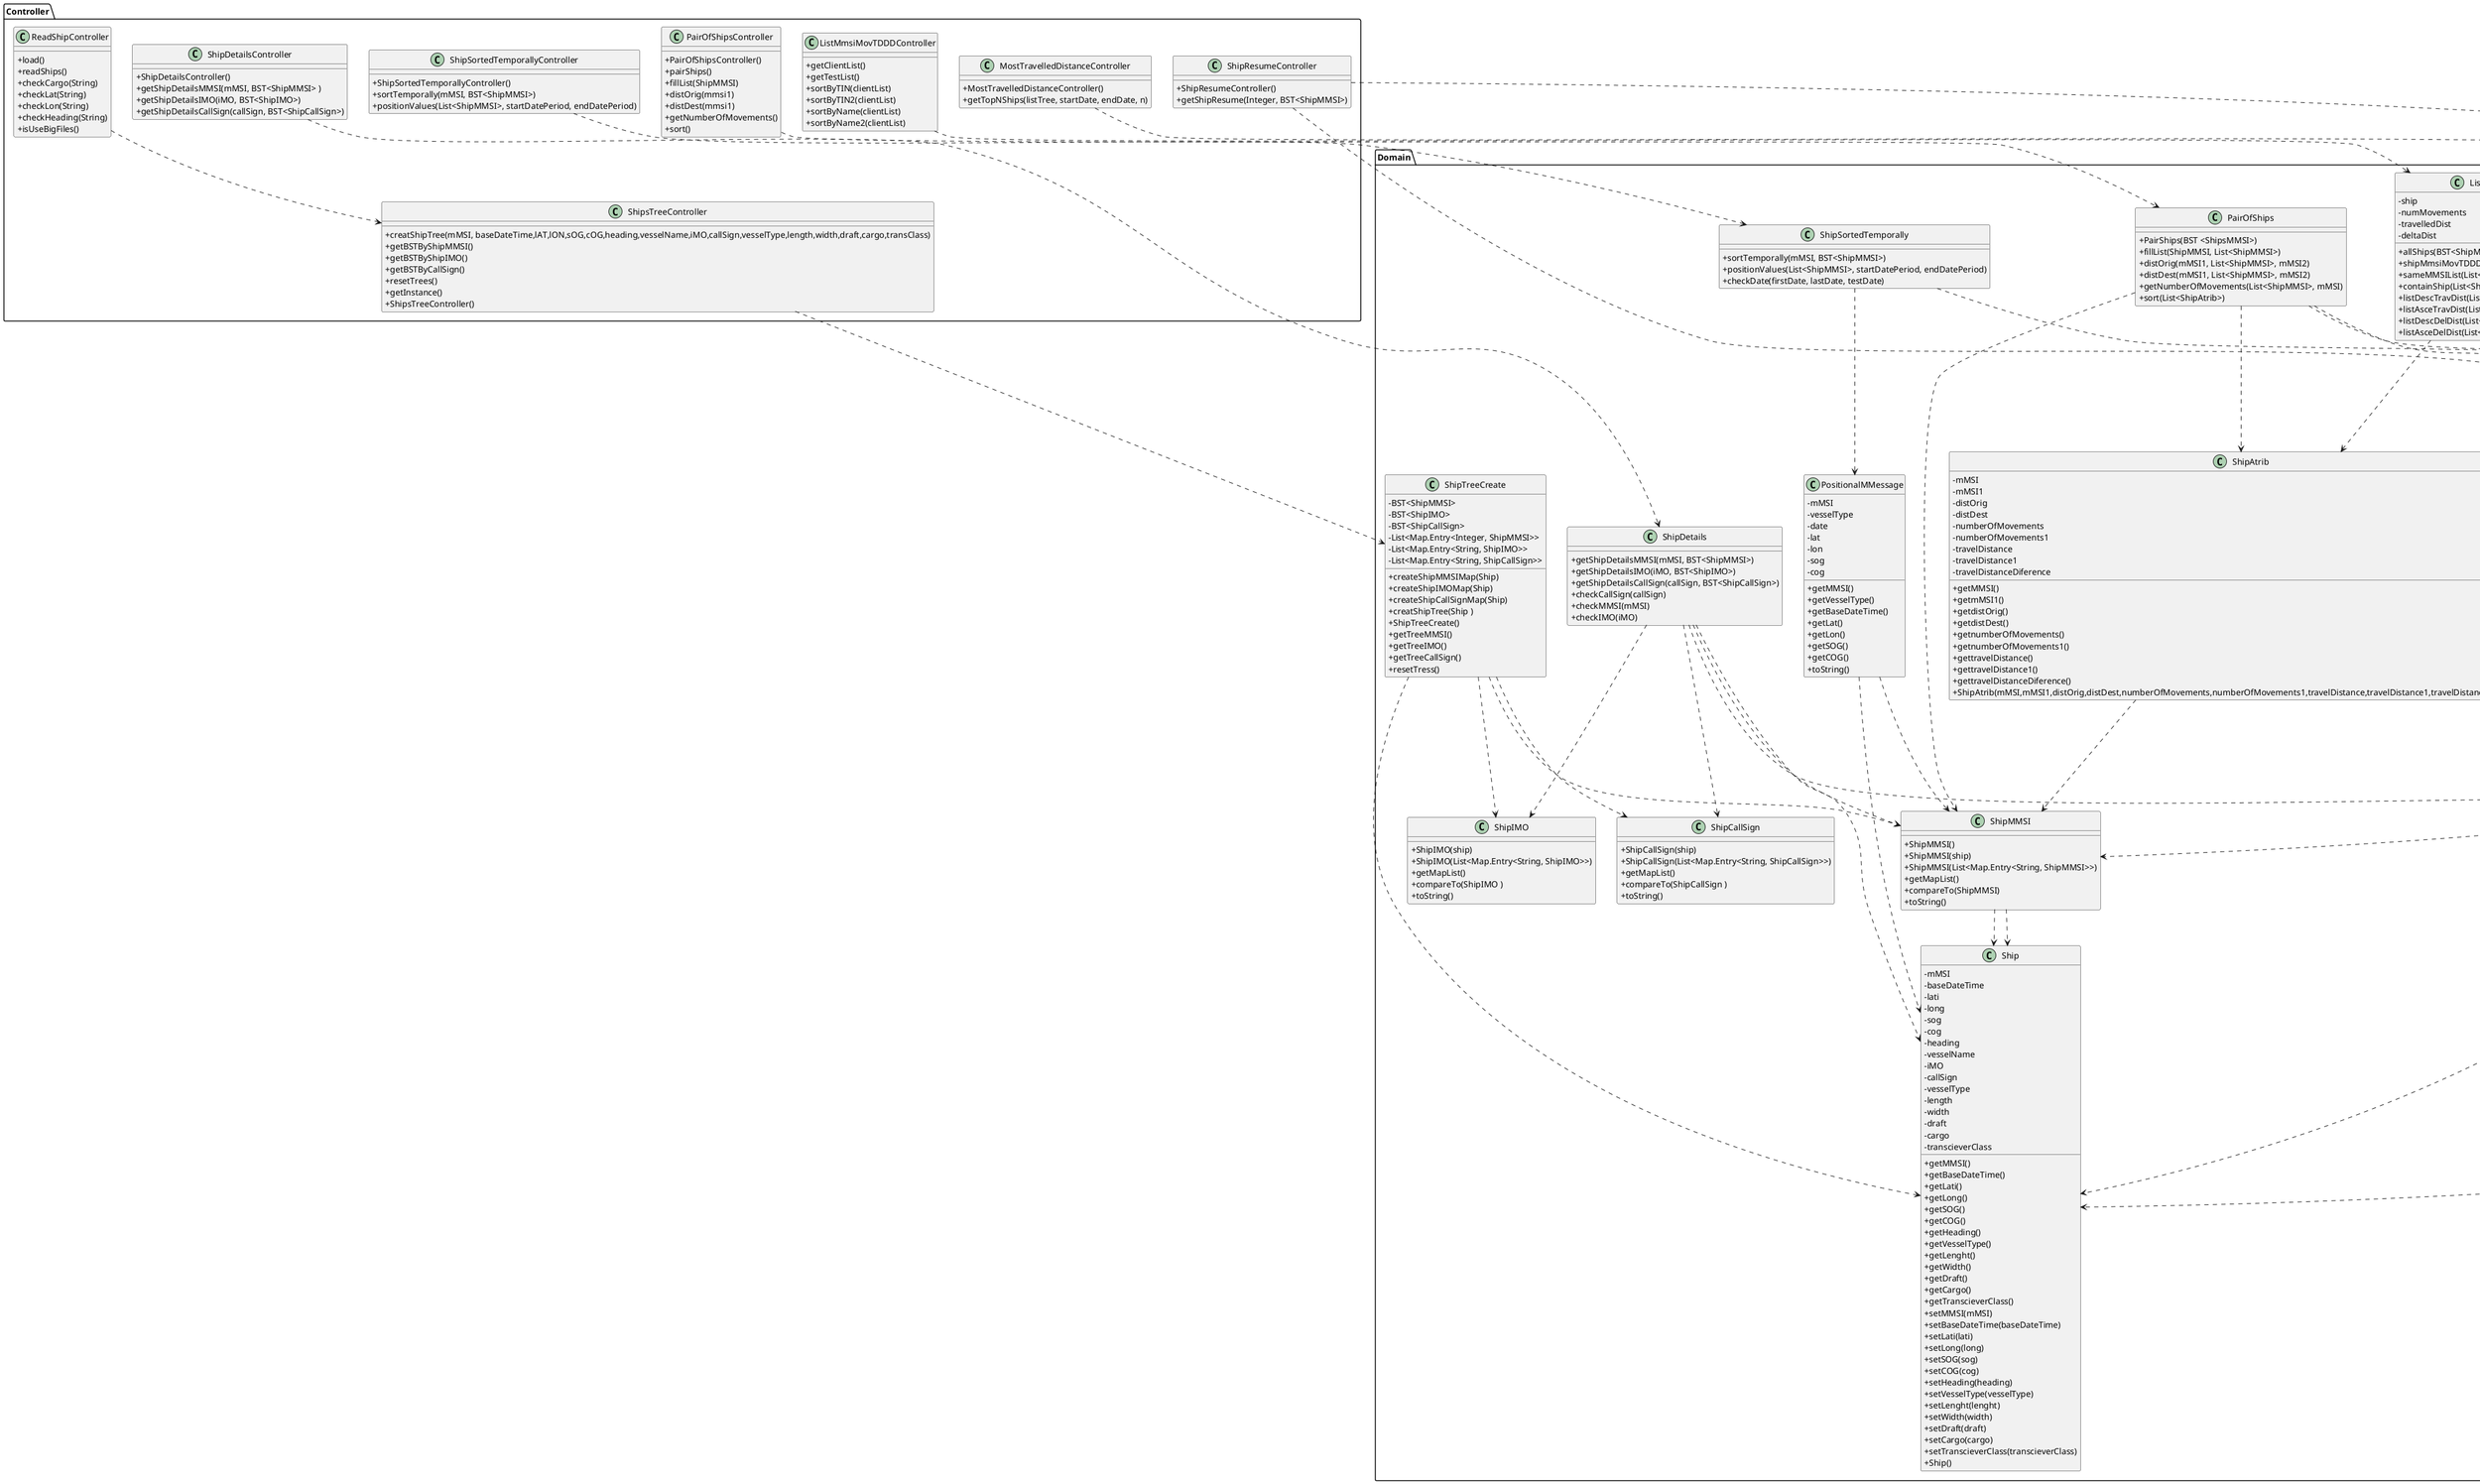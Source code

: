 @startuml
skinparam classAttributeIconSize 0


package Controller{
class MostTravelledDistanceController{
+MostTravelledDistanceController()
+getTopNShips(listTree, startDate, endDate, n)
}
Class ShipResumeController {
+ShipResumeController()
+getShipResume(Integer, BST<ShipMMSI>)
}
class ShipSortedTemporallyController{
+ShipSortedTemporallyController()
+sortTemporally(mMSI, BST<ShipMMSI>)
+positionValues(List<ShipMMSI>, startDatePeriod, endDatePeriod)
}
class ShipDetailsController {
+ShipDetailsController()
+getShipDetailsMMSI(mMSI, BST<ShipMMSI> )
+getShipDetailsIMO(iMO, BST<ShipIMO>)
+getShipDetailsCallSign(callSign, BST<ShipCallSign>)
}
class ListMmsiMovTDDDController {
+getClientList()
+getTestList()
+sortByTIN(clientList)
+sortByTIN2(clientList)
+sortByName(clientList)
+sortByName2(clientList)
}
class PairOfShipsController {
+PairOfShipsController()
+pairShips()
+fillList(ShipMMSI)
+distOrig(mmsi1)
+distDest(mmsi1)
+getNumberOfMovements()
+sort()
}
Class ReadShipController {
+load()
+readShips()
+checkCargo(String)
+checkLat(String)
+checkLon(String)
+checkHeading(String)
+isUseBigFiles()
}
class ShipsTreeController {
+creatShipTree(mMSI, baseDateTime,lAT,lON,sOG,cOG,heading,vesselName,iMO,callSign,vesselType,length,width,draft,cargo,transClass)
+getBSTByShipMMSI()
+getBSTByShipIMO()
+getBSTByCallSign()
+ resetTrees()
+getInstance()
+ShipsTreeController()

}
}


package Domain {
class MostTravelledDistance{
+getTopNShips(listTree, startDate, endDate, n)
+containShip(list, mMSI)
+checkDate(firstDate, lastDate, testDate)
+sameMMSIList(list, mMSI)
}
 class ShipResume {
    +getShipResume( mMSI, BST<ShipMMSI> )
    +getBaseDateTimeInicial(List<ShipMMSI>)
    +getBaseDateTimeFinal(List<ShipMMSI> )
    +getTotalMovementTime(List<ShipMMSI>)
    +getTotalNumberOfMovements(List<ShipMMSI>)
    +getMaxSOG(List<ShipMMSI>)
    +getMeanSOG(List<ShipMMSI> )
    +getMeanCOG(List<ShipMMSI> )
    +getMaxCOG(List<ShipMMSI>)
    +containShip( mMSI, List<Map.Entry<ShipMMSI, Double>> )
    +getDepartureLatitude(List<ShipMMSI>)
    + getDepartureLongitude(List<ShipMMSI> )
    +getArrivalLatitude(List<ShipMMSI> )
    +getArrivalLongitude(List<ShipMMSI> )
    +getTravelDistance(List<ShipMMSI> )
    +getDeltaDistance(List<ShipMMSI> )
}
class ShipDetails{
+getShipDetailsMMSI(mMSI, BST<ShipMMSI>)
+getShipDetailsIMO(iMO, BST<ShipIMO>)
+getShipDetailsCallSign(callSign, BST<ShipCallSign>)
+checkCallSign(callSign)
+checkMMSI(mMSI)
+checkIMO(iMO)

}

class PositionalMMessage{
 -mMSI
 -vesselType
 -date
 -lat
 -lon
 -sog
 -cog

 +getMMSI()
 +getVesselType()
 +getBaseDateTime()
 +getLat()
 +getLon()
 +getSOG()
 +getCOG()
 +toString()
}
class ShipSortedTemporally{
+sortTemporally(mMSI, BST<ShipMMSI>)
+positionValues(List<ShipMMSI>, startDatePeriod, endDatePeriod)
+checkDate(firstDate, lastDate, testDate)
}
class ShipMMSI{
+ShipMMSI()
+ShipMMSI(ship)
+ShipMMSI(List<Map.Entry<String, ShipMMSI>>)
+getMapList()
+compareTo(ShipMMSI)
+toString()
}

class PairOfShips{
+PairShips(BST <ShipsMMSI>)
+fillList(ShipMMSI, List<ShipMMSI>)
+distOrig(mMSI1, List<ShipMMSI>, mMSI2)
+distDest(mMSI1, List<ShipMMSI>, mMSI2)
+getNumberOfMovements(List<ShipMMSI>, mMSI)
+sort(List<ShipAtrib>)
}

class ShipAtrib{

-mMSI
-mMSI1
-distOrig
-distDest
-numberOfMovements
-numberOfMovements1
-travelDistance
-travelDistance1
-travelDistanceDiference

+getMMSI()
+getmMSI1()
+getdistOrig()
+getdistDest()
+getnumberOfMovements()
+getnumberOfMovements1()
+gettravelDistance()
+gettravelDistance1()
+gettravelDistanceDiference()
+ShipAtrib(mMSI,mMSI1,distOrig,distDest,numberOfMovements,numberOfMovements1,travelDistance,travelDistance1,travelDistanceDiference)
}

class Ship {
  - mMSI
  -baseDateTime
  -lati
  -long
  -sog
  -cog
  -heading
  -vesselName
  -iMO
  -callSign
  -vesselType
  -length
  -width
  -draft
  -cargo
  -transcieverClass

  +getMMSI()
  +getBaseDateTime()
  +getLati()
  +getLong()
  +getSOG()
  +getCOG()
  +getHeading()
  +getVesselType()
  +getLenght()
  +getWidth()
  +getDraft()
  +getCargo()
  +getTranscieverClass()
  +setMMSI(mMSI)
  +setBaseDateTime(baseDateTime)
  +setLati(lati)
  +setLong(long)
  +setSOG(sog)
  +setCOG(cog)
  +setHeading(heading)
  +setVesselType(vesselType)
  +setLenght(lenght)
  +setWidth(width)
  +setDraft(draft)
  +setCargo(cargo)
  +setTranscieverClass(transcieverClass)
  +Ship()
}


  class ShipResume {
    +getShipResume( mMSI, BST<ShipMMSI> )
    +getBaseDateTimeInicial(List<ShipMMSI>)
    +getBaseDateTimeFinal(List<ShipMMSI> )
    +getTotalMovementTime(List<ShipMMSI>)
    +getTotalNumberOfMovements(List<ShipMMSI>)
    +getMaxSOG(List<ShipMMSI>)
    +getMeanSOG(List<ShipMMSI> )
    +getMeanCOG(List<ShipMMSI> )
    +getMaxCOG(List<ShipMMSI>)
    +containShip( mMSI, List<Map.Entry<ShipMMSI, Double>> )
    +getDepartureLatitude(List<ShipMMSI>)
    + getDepartureLongitude(List<ShipMMSI> )
    +getArrivalLatitude(List<ShipMMSI> )
    +getArrivalLongitude(List<ShipMMSI> )
    +getTravelDistance(List<ShipMMSI> )
    +getDeltaDistance(List<ShipMMSI> )
}

 class ListMmsiMovTDDD {
    -ship
    -numMovements
    -travelledDist
    -deltaDist

    +allShips(BST<ShipMMSI>)
    +shipMmsiMovTDDD((List<ShipMMSI>, ShipMMSI)
    +sameMMSIList(List<ShipMMSI>, mMSI)
    +containShip(List<ShipAtrib>, mMSI)
    +listDescTravDist(List<ShipMMTDDD>)
    +listAsceTravDist(List<ShipMMTDDD>)
    +listDescDelDist(List<ShipMMTDDD>)
    +listAsceDelDist(List<ShipMMTDDD>)


}

class ShipTreeCreate{
- BST<ShipMMSI>
-BST<ShipIMO>
-BST<ShipCallSign>
-List<Map.Entry<Integer, ShipMMSI>>
-List<Map.Entry<String, ShipIMO>>
-List<Map.Entry<String, ShipCallSign>>
+createShipMMSIMap(Ship)
+createShipIMOMap(Ship)
+createShipCallSignMap(Ship)
+creatShipTree(Ship )
+ShipTreeCreate()
+getTreeMMSI()
+getTreeIMO()
+getTreeCallSign()
+ resetTress()
}

class ShipCallSign{
+ShipCallSign(ship)
+ShipCallSign(List<Map.Entry<String, ShipCallSign>>)
+getMapList()
+compareTo(ShipCallSign )
+toString()
}

class ShipIMO{
+ShipIMO(ship)
+ShipIMO(List<Map.Entry<String, ShipIMO>>)
+getMapList()
+compareTo(ShipIMO )
+toString()
}

}
package Utils{
class ShipSortedTemporallyOutput{
+outputShipSorted(List<PositionalMessage> positionsList)
}
class ShipDetailsOutput{
+output(String details)
}
class ShipResumeOutput{
+outputResume(String resume)
}
class ListMMTDDDOutput{
outputList(List<ShipAtrib>)
}

class TopNShipsOutput{
+outputTopNships(list)
}
class PairOfShipsOutput{
+outputPair(list)
}
}
PairOfShipsController..>PairOfShips
PairOfShips..>ShipMMSI
PairOfShips..>ShipAtrib
PairOfShips..>ShipResume
ListMmsiMovTDDDController..> ListMmsiMovTDDD
ShipAtrib..>ShipMMSI
ListMmsiMovTDDD..>ShipAtrib
ListMmsiMovTDDD..>ShipResume
ShipMMSI..>Ship
ReadShipController ..> ShipsTreeController
ShipsTreeController ..> ShipTreeCreate
ShipTreeCreate..> ShipCallSign
ShipTreeCreate..> ShipIMO
ShipTreeCreate..> ShipMMSI
ShipTreeCreate..> Ship
ShipSortedTemporallyController..> ShipSortedTemporally
PositionalMMessage..>Ship
PositionalMMessage..>ShipMMSI
ShipSortedTemporally..>PositionalMMessage
ShipSortedTemporally..>ShipSortedTemporallyOutput
ShipMMSI..>Ship
ShipDetailsController ..> ShipDetails
ShipDetails..> ShipCallSign
ShipDetails..> ShipIMO
ShipDetails..> ShipMMSI
ShipDetails..> Ship
ShipDetails ..> ShipDetailsOutput
ShipResumeController..>Ship
ShipResumeController..>ShipResume
ShipResume..> ShipResumeOutput
ListMmsiMovTDDD..>ListMMTDDDOutput
MostTravelledDistanceController..> MostTravelledDistance
MostTravelledDistance..>Ship
MostTravelledDistance..>ShipMMSI
MostTravelledDistance..> ShipResume
MostTravelledDistance..>TopNShipsOutput
PairOfShips..> PairOfShipsOutput
@enduml
